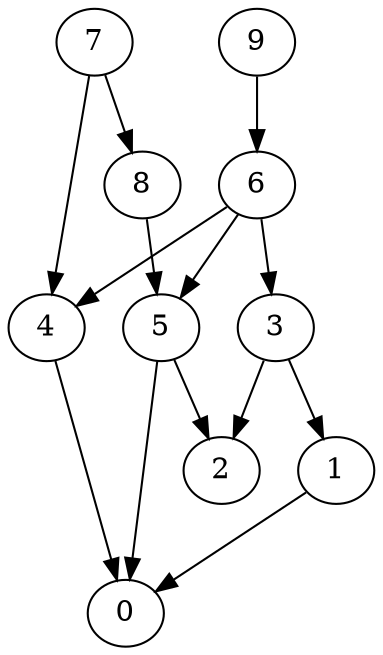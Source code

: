 digraph G {
  graph [splines=true overlap=false]
  node  [shape=ellipse, width=0.3, height=0.3]
  0 [label="0"];
  1 [label="1"];
  2 [label="2"];
  3 [label="3"];
  4 [label="4"];
  5 [label="5"];
  6 [label="6"];
  7 [label="7"];
  8 [label="8"];
  9 [label="9"];
  1 -> 0;
  3 -> 1;
  3 -> 2;
  4 -> 0;
  5 -> 0;
  5 -> 2;
  6 -> 3;
  6 -> 4;
  6 -> 5;
  7 -> 4;
  7 -> 8;
  8 -> 5;
  9 -> 6;
}
